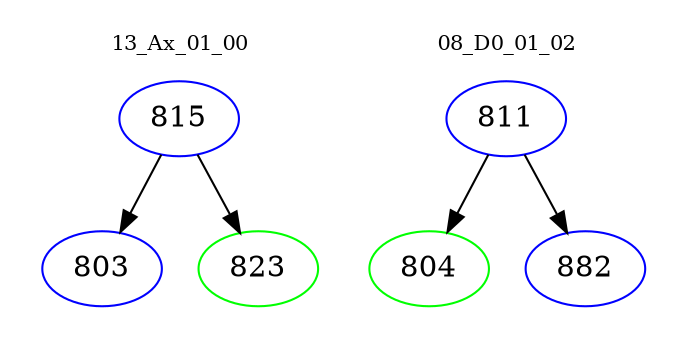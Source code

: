 digraph{
subgraph cluster_0 {
color = white
label = "13_Ax_01_00";
fontsize=10;
T0_815 [label="815", color="blue"]
T0_815 -> T0_803 [color="black"]
T0_803 [label="803", color="blue"]
T0_815 -> T0_823 [color="black"]
T0_823 [label="823", color="green"]
}
subgraph cluster_1 {
color = white
label = "08_D0_01_02";
fontsize=10;
T1_811 [label="811", color="blue"]
T1_811 -> T1_804 [color="black"]
T1_804 [label="804", color="green"]
T1_811 -> T1_882 [color="black"]
T1_882 [label="882", color="blue"]
}
}
